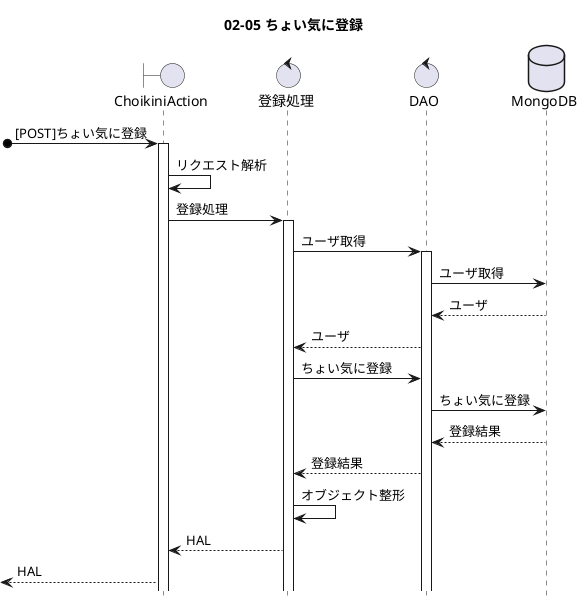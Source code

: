@startuml 02-05_ACT_ちょい気に登録
hide footbox
title 02-05 ちょい気に登録

boundary ChoikiniAction as router
control 登録処理 as procedure
control DAO as dao
database MongoDB as db

[o-> router: [POST]ちょい気に登録
activate router
router -> router: リクエスト解析

router -> procedure: 登録処理
activate procedure

procedure -> dao: ユーザ取得
activate dao

dao -> db: ユーザ取得
dao <-- db: ユーザ
procedure <-- dao: ユーザ

procedure -> dao: ちょい気に登録
dao -> db: ちょい気に登録
dao <-- db: 登録結果
procedure <-- dao: 登録結果

procedure -> procedure: オブジェクト整形

router <-- procedure: HAL

[<-- router: HAL


@enduml
